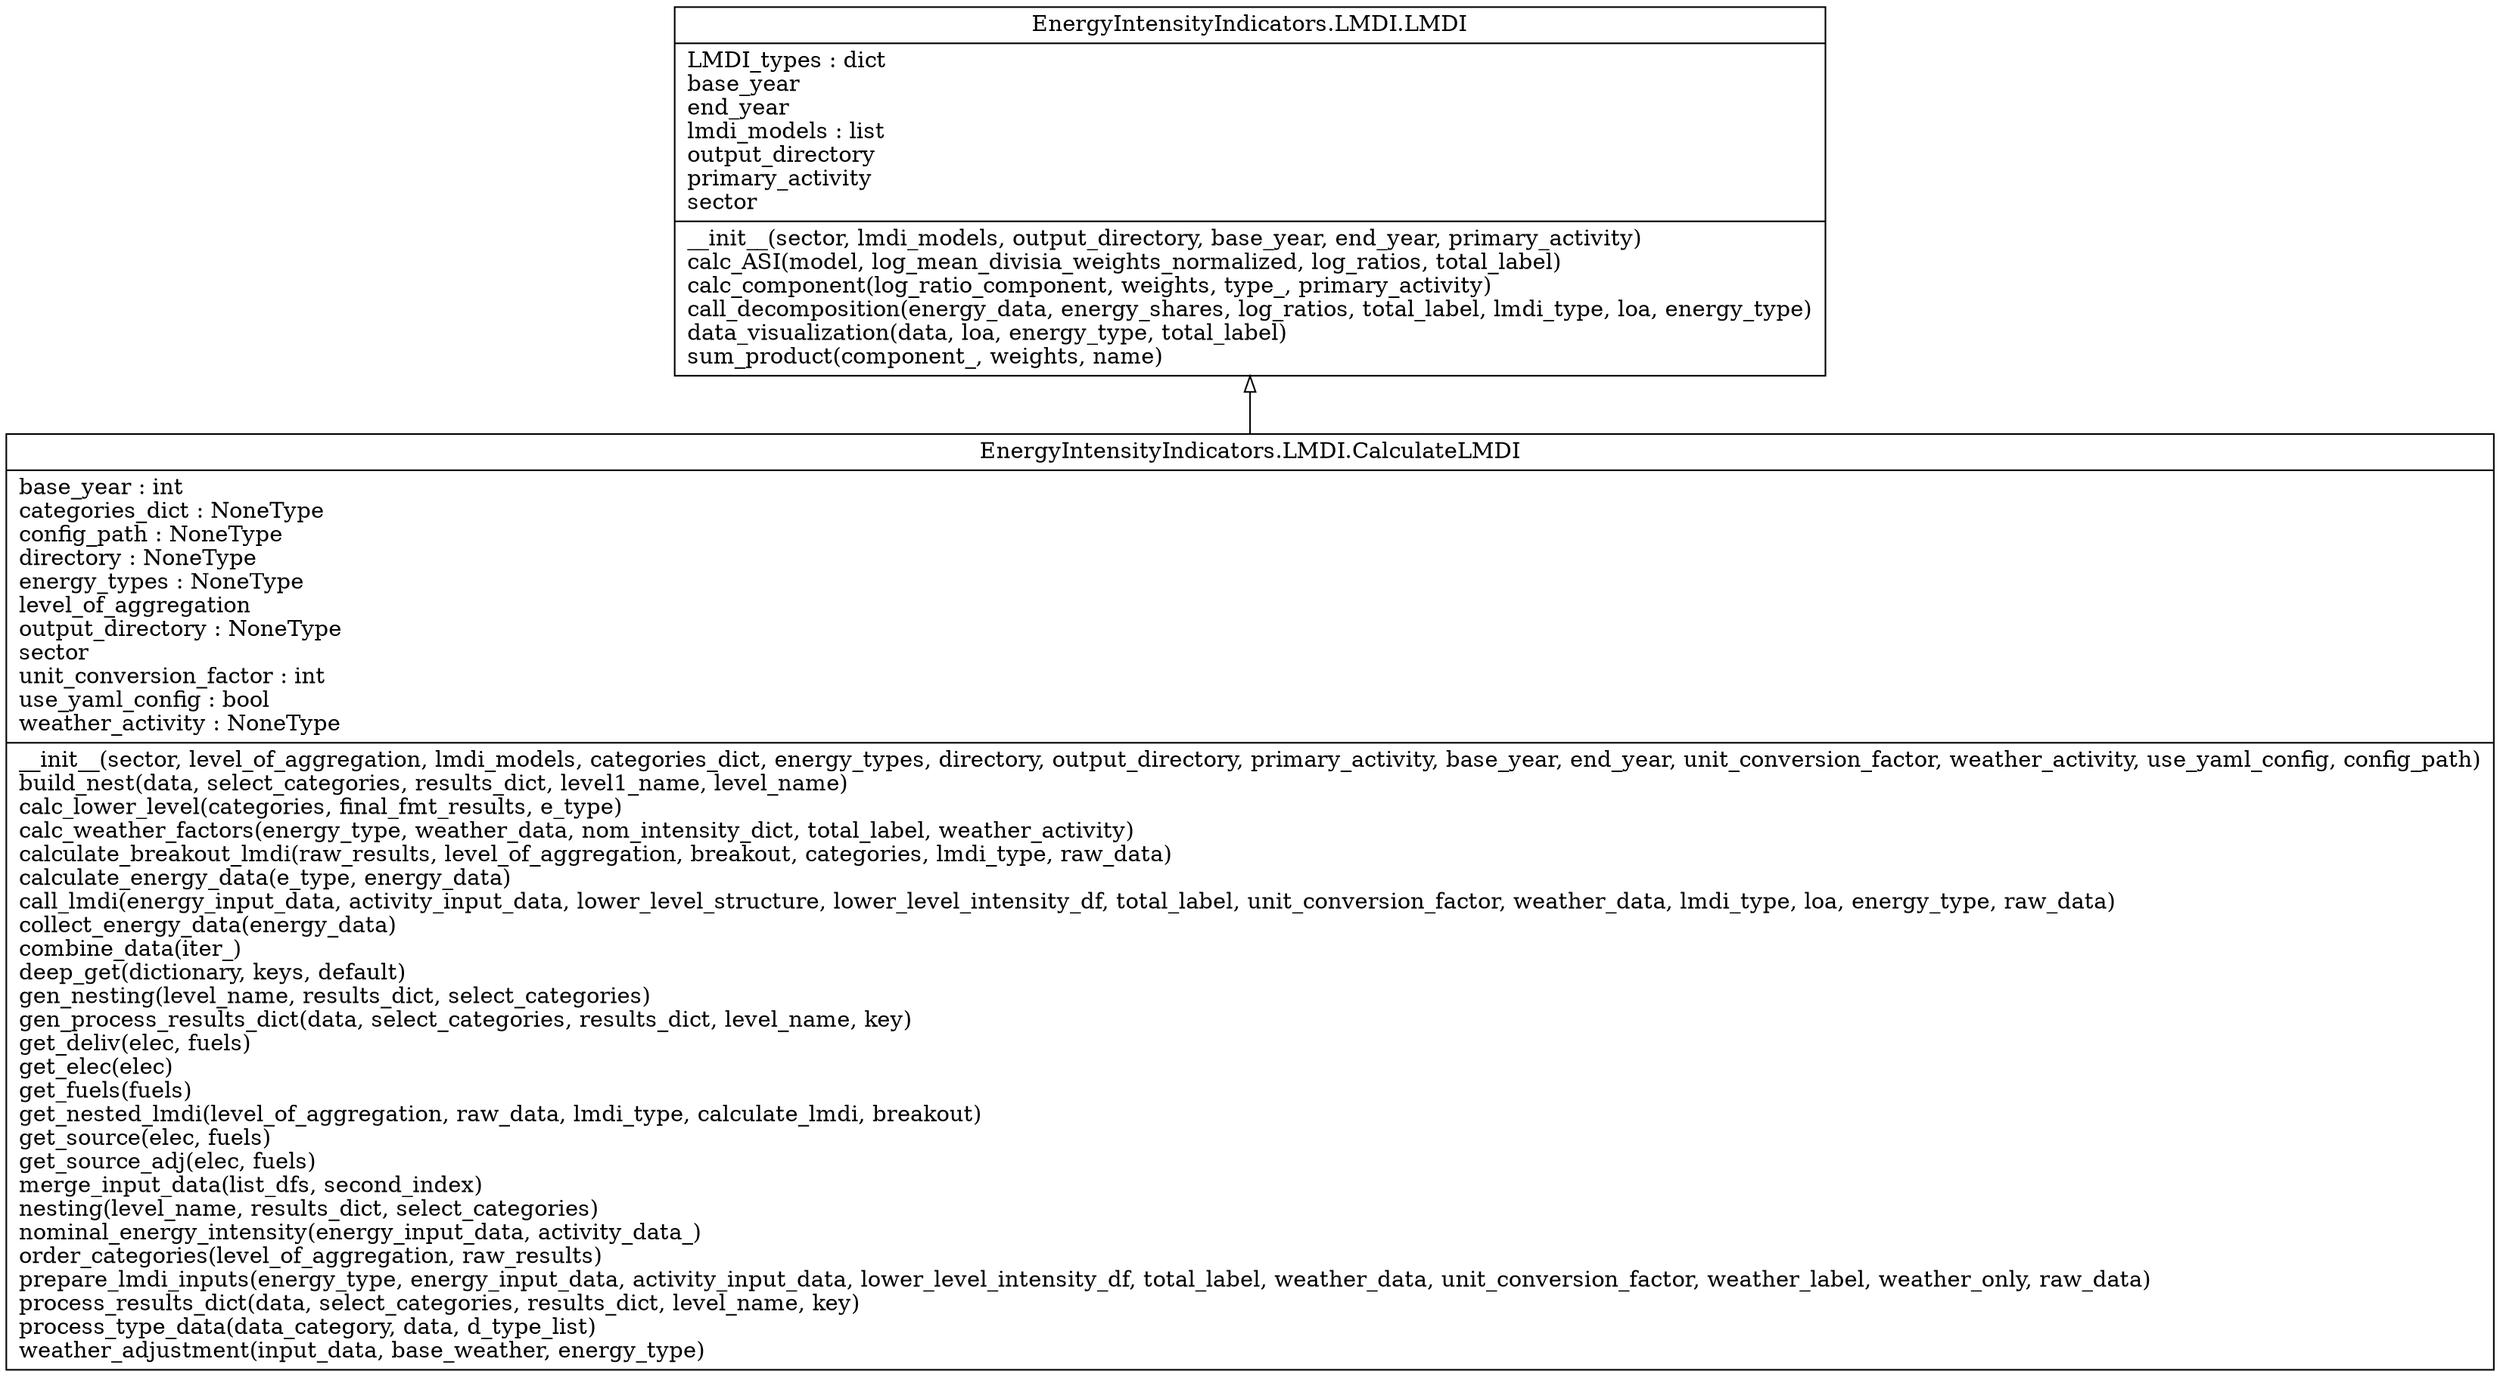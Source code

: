 digraph "CalculateLMDI" {
charset="utf-8"
rankdir=BT
"0" [label="{EnergyIntensityIndicators.LMDI.CalculateLMDI|base_year : int\lcategories_dict : NoneType\lconfig_path : NoneType\ldirectory : NoneType\lenergy_types : NoneType\llevel_of_aggregation\loutput_directory : NoneType\lsector\lunit_conversion_factor : int\luse_yaml_config : bool\lweather_activity : NoneType\l|__init__(sector, level_of_aggregation, lmdi_models, categories_dict, energy_types, directory, output_directory, primary_activity, base_year, end_year, unit_conversion_factor, weather_activity, use_yaml_config, config_path)\lbuild_nest(data, select_categories, results_dict, level1_name, level_name)\lcalc_lower_level(categories, final_fmt_results, e_type)\lcalc_weather_factors(energy_type, weather_data, nom_intensity_dict, total_label, weather_activity)\lcalculate_breakout_lmdi(raw_results, level_of_aggregation, breakout, categories, lmdi_type, raw_data)\lcalculate_energy_data(e_type, energy_data)\lcall_lmdi(energy_input_data, activity_input_data, lower_level_structure, lower_level_intensity_df, total_label, unit_conversion_factor, weather_data, lmdi_type, loa, energy_type, raw_data)\lcollect_energy_data(energy_data)\lcombine_data(iter_)\ldeep_get(dictionary, keys, default)\lgen_nesting(level_name, results_dict, select_categories)\lgen_process_results_dict(data, select_categories, results_dict, level_name, key)\lget_deliv(elec, fuels)\lget_elec(elec)\lget_fuels(fuels)\lget_nested_lmdi(level_of_aggregation, raw_data, lmdi_type, calculate_lmdi, breakout)\lget_source(elec, fuels)\lget_source_adj(elec, fuels)\lmerge_input_data(list_dfs, second_index)\lnesting(level_name, results_dict, select_categories)\lnominal_energy_intensity(energy_input_data, activity_data_)\lorder_categories(level_of_aggregation, raw_results)\lprepare_lmdi_inputs(energy_type, energy_input_data, activity_input_data, lower_level_intensity_df, total_label, weather_data, unit_conversion_factor, weather_label, weather_only, raw_data)\lprocess_results_dict(data, select_categories, results_dict, level_name, key)\lprocess_type_data(data_category, data, d_type_list)\lweather_adjustment(input_data, base_weather, energy_type)\l}", shape="record"];
"1" [label="{EnergyIntensityIndicators.LMDI.LMDI|LMDI_types : dict\lbase_year\lend_year\llmdi_models : list\loutput_directory\lprimary_activity\lsector\l|__init__(sector, lmdi_models, output_directory, base_year, end_year, primary_activity)\lcalc_ASI(model, log_mean_divisia_weights_normalized, log_ratios, total_label)\lcalc_component(log_ratio_component, weights, type_, primary_activity)\lcall_decomposition(energy_data, energy_shares, log_ratios, total_label, lmdi_type, loa, energy_type)\ldata_visualization(data, loa, energy_type, total_label)\lsum_product(component_, weights, name)\l}", shape="record"];
"0" -> "1" [arrowhead="empty", arrowtail="none"];
}
